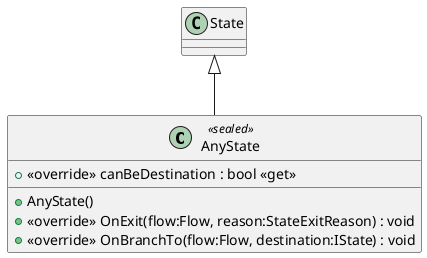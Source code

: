 @startuml
class AnyState <<sealed>> {
    + <<override>> canBeDestination : bool <<get>>
    + AnyState()
    + <<override>> OnExit(flow:Flow, reason:StateExitReason) : void
    + <<override>> OnBranchTo(flow:Flow, destination:IState) : void
}
State <|-- AnyState
@enduml
